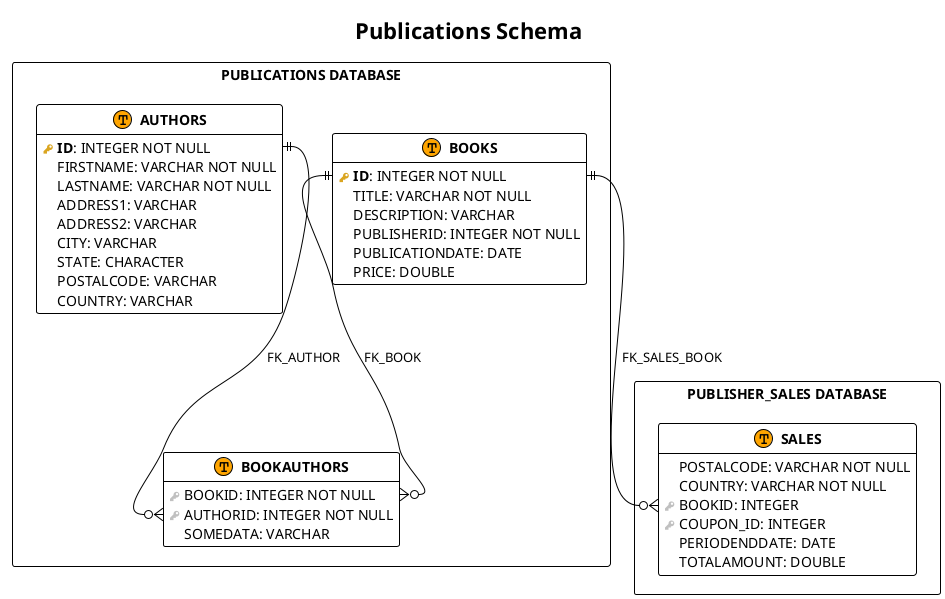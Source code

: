 @startuml

!theme plain
hide empty methods
hide stereotypes

!procedure $schema($name, $slug)
package "$name" as $slug <<Rectangle>>
!endprocedure

!procedure $table($name, $slug)
entity "<b>$name</b>" as $slug << (T, Orange) table >>
!endprocedure

!procedure $view($name, $slug)
entity "<b>$name</b>" as $slug << (V, Aquamarine) view >>
!endprocedure

!procedure $pk($name)
<color:#GoldenRod><&key></color> <b>$name</b>
!endprocedure

!procedure $fk($name)
<color:#Silver><&key></color> $name
!endprocedure

!procedure $column($name)
{field} <color:#White><&media-record></color> $name
!endprocedure


title "Publications Schema"


$schema("PUBLICATIONS DATABASE", "id_208b5502") {

  $table("AUTHORS", "id_f521e766") {
    $pk("ID"): INTEGER NOT NULL
    $column("FIRSTNAME"): VARCHAR NOT NULL
    $column("LASTNAME"): VARCHAR NOT NULL
    $column("ADDRESS1"): VARCHAR
    $column("ADDRESS2"): VARCHAR
    $column("CITY"): VARCHAR
    $column("STATE"): CHARACTER
    $column("POSTALCODE"): VARCHAR
    $column("COUNTRY"): VARCHAR
  }

  $table("BOOKS", "id_f4a675c8") {
    $pk("ID"): INTEGER NOT NULL
    $column("TITLE"): VARCHAR NOT NULL
    $column("DESCRIPTION"): VARCHAR
    $column("PUBLISHERID"): INTEGER NOT NULL
    $column("PUBLICATIONDATE"): DATE
    $column("PRICE"): DOUBLE
  }

  $table("BOOKAUTHORS", "id_ead84c5d") {
    $fk("BOOKID"): INTEGER NOT NULL
    $fk("AUTHORID"): INTEGER NOT NULL
    $column("SOMEDATA"): VARCHAR
  }

}


$schema("PUBLISHER_SALES DATABASE", "id_7f7f6c20") {

  $table("SALES", "id_751e68cc") {
    $column("POSTALCODE"): VARCHAR NOT NULL
    $column("COUNTRY"): VARCHAR NOT NULL
    $fk("BOOKID"): INTEGER
    $fk("COUPON_ID"): INTEGER
    $column("PERIODENDDATE"): DATE
    $column("TOTALAMOUNT"): DOUBLE
  }

}

' Relationships
id_208b5502.id_f521e766::ID  ||--o{ id_208b5502.id_ead84c5d::AUTHORID : FK_AUTHOR
id_208b5502.id_f4a675c8::ID  ||--o{ id_7f7f6c20.id_751e68cc::BOOKID : FK_SALES_BOOK
id_208b5502.id_f4a675c8::ID  ||--o{ id_208b5502.id_ead84c5d::BOOKID : FK_BOOK

@enduml